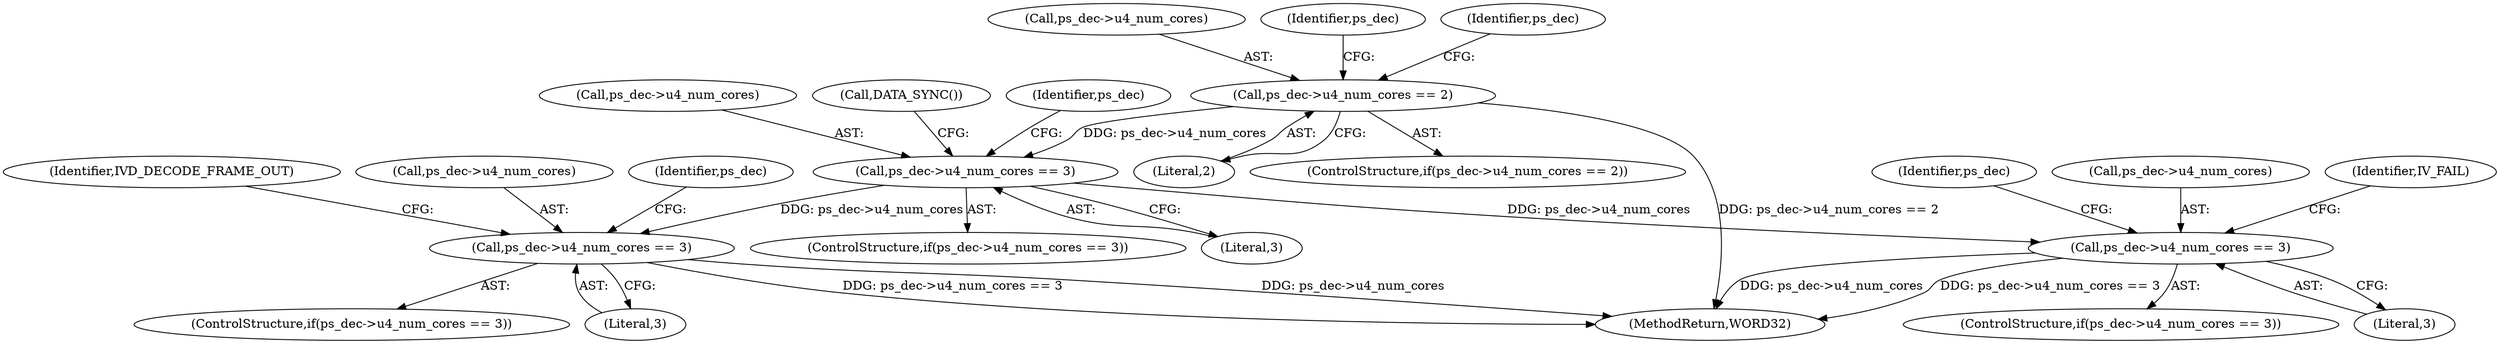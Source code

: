 digraph "0_Android_e86d3cfd2bc28dac421092106751e5638d54a848@pointer" {
"1001668" [label="(Call,ps_dec->u4_num_cores == 2)"];
"1001765" [label="(Call,ps_dec->u4_num_cores == 3)"];
"1001864" [label="(Call,ps_dec->u4_num_cores == 3)"];
"1002044" [label="(Call,ps_dec->u4_num_cores == 3)"];
"1001667" [label="(ControlStructure,if(ps_dec->u4_num_cores == 2))"];
"1002044" [label="(Call,ps_dec->u4_num_cores == 3)"];
"1001871" [label="(Identifier,ps_dec)"];
"1002048" [label="(Literal,3)"];
"1001766" [label="(Call,ps_dec->u4_num_cores)"];
"1002051" [label="(Identifier,ps_dec)"];
"1001864" [label="(Call,ps_dec->u4_num_cores == 3)"];
"1001865" [label="(Call,ps_dec->u4_num_cores)"];
"1002056" [label="(Identifier,IVD_DECODE_FRAME_OUT)"];
"1002272" [label="(MethodReturn,WORD32)"];
"1001669" [label="(Call,ps_dec->u4_num_cores)"];
"1001765" [label="(Call,ps_dec->u4_num_cores == 3)"];
"1001773" [label="(Call,DATA_SYNC())"];
"1001873" [label="(Identifier,IV_FAIL)"];
"1001764" [label="(ControlStructure,if(ps_dec->u4_num_cores == 3))"];
"1001672" [label="(Literal,2)"];
"1001769" [label="(Literal,3)"];
"1002045" [label="(Call,ps_dec->u4_num_cores)"];
"1001668" [label="(Call,ps_dec->u4_num_cores == 2)"];
"1001772" [label="(Identifier,ps_dec)"];
"1001763" [label="(Identifier,ps_dec)"];
"1001678" [label="(Identifier,ps_dec)"];
"1001863" [label="(ControlStructure,if(ps_dec->u4_num_cores == 3))"];
"1002043" [label="(ControlStructure,if(ps_dec->u4_num_cores == 3))"];
"1001868" [label="(Literal,3)"];
"1001668" -> "1001667"  [label="AST: "];
"1001668" -> "1001672"  [label="CFG: "];
"1001669" -> "1001668"  [label="AST: "];
"1001672" -> "1001668"  [label="AST: "];
"1001678" -> "1001668"  [label="CFG: "];
"1001763" -> "1001668"  [label="CFG: "];
"1001668" -> "1002272"  [label="DDG: ps_dec->u4_num_cores == 2"];
"1001668" -> "1001765"  [label="DDG: ps_dec->u4_num_cores"];
"1001765" -> "1001764"  [label="AST: "];
"1001765" -> "1001769"  [label="CFG: "];
"1001766" -> "1001765"  [label="AST: "];
"1001769" -> "1001765"  [label="AST: "];
"1001772" -> "1001765"  [label="CFG: "];
"1001773" -> "1001765"  [label="CFG: "];
"1001765" -> "1001864"  [label="DDG: ps_dec->u4_num_cores"];
"1001765" -> "1002044"  [label="DDG: ps_dec->u4_num_cores"];
"1001864" -> "1001863"  [label="AST: "];
"1001864" -> "1001868"  [label="CFG: "];
"1001865" -> "1001864"  [label="AST: "];
"1001868" -> "1001864"  [label="AST: "];
"1001871" -> "1001864"  [label="CFG: "];
"1001873" -> "1001864"  [label="CFG: "];
"1001864" -> "1002272"  [label="DDG: ps_dec->u4_num_cores"];
"1001864" -> "1002272"  [label="DDG: ps_dec->u4_num_cores == 3"];
"1002044" -> "1002043"  [label="AST: "];
"1002044" -> "1002048"  [label="CFG: "];
"1002045" -> "1002044"  [label="AST: "];
"1002048" -> "1002044"  [label="AST: "];
"1002051" -> "1002044"  [label="CFG: "];
"1002056" -> "1002044"  [label="CFG: "];
"1002044" -> "1002272"  [label="DDG: ps_dec->u4_num_cores"];
"1002044" -> "1002272"  [label="DDG: ps_dec->u4_num_cores == 3"];
}
